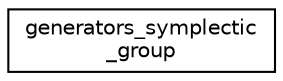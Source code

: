 digraph "Graphical Class Hierarchy"
{
  edge [fontname="Helvetica",fontsize="10",labelfontname="Helvetica",labelfontsize="10"];
  node [fontname="Helvetica",fontsize="10",shape=record];
  rankdir="LR";
  Node0 [label="generators_symplectic\l_group",height=0.2,width=0.4,color="black", fillcolor="white", style="filled",URL="$d7/dd9/classgenerators__symplectic__group.html"];
}

